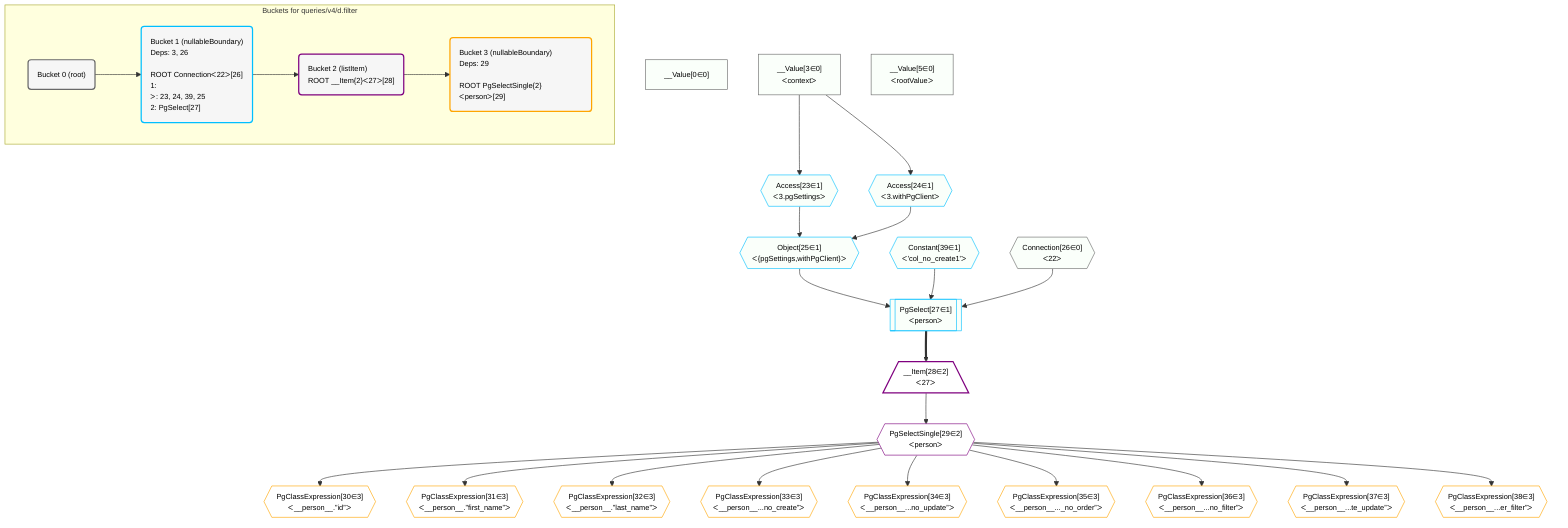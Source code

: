 %%{init: {'themeVariables': { 'fontSize': '12px'}}}%%
graph TD
    classDef path fill:#eee,stroke:#000,color:#000
    classDef plan fill:#fff,stroke-width:1px,color:#000
    classDef itemplan fill:#fff,stroke-width:2px,color:#000
    classDef unbatchedplan fill:#dff,stroke-width:1px,color:#000
    classDef sideeffectplan fill:#fcc,stroke-width:2px,color:#000
    classDef bucket fill:#f6f6f6,color:#000,stroke-width:2px,text-align:left


    %% plan dependencies
    __Value0["__Value[0∈0]"]:::plan
    __Value3["__Value[3∈0]<br />ᐸcontextᐳ"]:::plan
    __Value5["__Value[5∈0]<br />ᐸrootValueᐳ"]:::plan
    Connection26{{"Connection[26∈0]<br />ᐸ22ᐳ"}}:::plan
    PgSelect27[["PgSelect[27∈1]<br />ᐸpersonᐳ"]]:::plan
    Object25{{"Object[25∈1]<br />ᐸ{pgSettings,withPgClient}ᐳ"}}:::plan
    Constant39{{"Constant[39∈1]<br />ᐸ'col_no_create1'ᐳ"}}:::plan
    Object25 & Constant39 & Connection26 --> PgSelect27
    Access23{{"Access[23∈1]<br />ᐸ3.pgSettingsᐳ"}}:::plan
    Access24{{"Access[24∈1]<br />ᐸ3.withPgClientᐳ"}}:::plan
    Access23 & Access24 --> Object25
    __Value3 --> Access23
    __Value3 --> Access24
    __Item28[/"__Item[28∈2]<br />ᐸ27ᐳ"\]:::itemplan
    PgSelect27 ==> __Item28
    PgSelectSingle29{{"PgSelectSingle[29∈2]<br />ᐸpersonᐳ"}}:::plan
    __Item28 --> PgSelectSingle29
    PgClassExpression30{{"PgClassExpression[30∈3]<br />ᐸ__person__.”id”ᐳ"}}:::plan
    PgSelectSingle29 --> PgClassExpression30
    PgClassExpression31{{"PgClassExpression[31∈3]<br />ᐸ__person__.”first_name”ᐳ"}}:::plan
    PgSelectSingle29 --> PgClassExpression31
    PgClassExpression32{{"PgClassExpression[32∈3]<br />ᐸ__person__.”last_name”ᐳ"}}:::plan
    PgSelectSingle29 --> PgClassExpression32
    PgClassExpression33{{"PgClassExpression[33∈3]<br />ᐸ__person__...no_create”ᐳ"}}:::plan
    PgSelectSingle29 --> PgClassExpression33
    PgClassExpression34{{"PgClassExpression[34∈3]<br />ᐸ__person__...no_update”ᐳ"}}:::plan
    PgSelectSingle29 --> PgClassExpression34
    PgClassExpression35{{"PgClassExpression[35∈3]<br />ᐸ__person__..._no_order”ᐳ"}}:::plan
    PgSelectSingle29 --> PgClassExpression35
    PgClassExpression36{{"PgClassExpression[36∈3]<br />ᐸ__person__...no_filter”ᐳ"}}:::plan
    PgSelectSingle29 --> PgClassExpression36
    PgClassExpression37{{"PgClassExpression[37∈3]<br />ᐸ__person__...te_update”ᐳ"}}:::plan
    PgSelectSingle29 --> PgClassExpression37
    PgClassExpression38{{"PgClassExpression[38∈3]<br />ᐸ__person__...er_filter”ᐳ"}}:::plan
    PgSelectSingle29 --> PgClassExpression38

    %% define steps

    subgraph "Buckets for queries/v4/d.filter"
    Bucket0("Bucket 0 (root)"):::bucket
    classDef bucket0 stroke:#696969
    class Bucket0,__Value0,__Value3,__Value5,Connection26 bucket0
    Bucket1("Bucket 1 (nullableBoundary)<br />Deps: 3, 26<br /><br />ROOT Connectionᐸ22ᐳ[26]<br />1: <br />ᐳ: 23, 24, 39, 25<br />2: PgSelect[27]"):::bucket
    classDef bucket1 stroke:#00bfff
    class Bucket1,Access23,Access24,Object25,PgSelect27,Constant39 bucket1
    Bucket2("Bucket 2 (listItem)<br />ROOT __Item{2}ᐸ27ᐳ[28]"):::bucket
    classDef bucket2 stroke:#7f007f
    class Bucket2,__Item28,PgSelectSingle29 bucket2
    Bucket3("Bucket 3 (nullableBoundary)<br />Deps: 29<br /><br />ROOT PgSelectSingle{2}ᐸpersonᐳ[29]"):::bucket
    classDef bucket3 stroke:#ffa500
    class Bucket3,PgClassExpression30,PgClassExpression31,PgClassExpression32,PgClassExpression33,PgClassExpression34,PgClassExpression35,PgClassExpression36,PgClassExpression37,PgClassExpression38 bucket3
    Bucket0 --> Bucket1
    Bucket1 --> Bucket2
    Bucket2 --> Bucket3
    classDef unary fill:#fafffa,borderWidth:8px
    class __Value0,__Value3,__Value5,Connection26,PgSelect27,Object25,Access23,Access24,Constant39 unary
    end